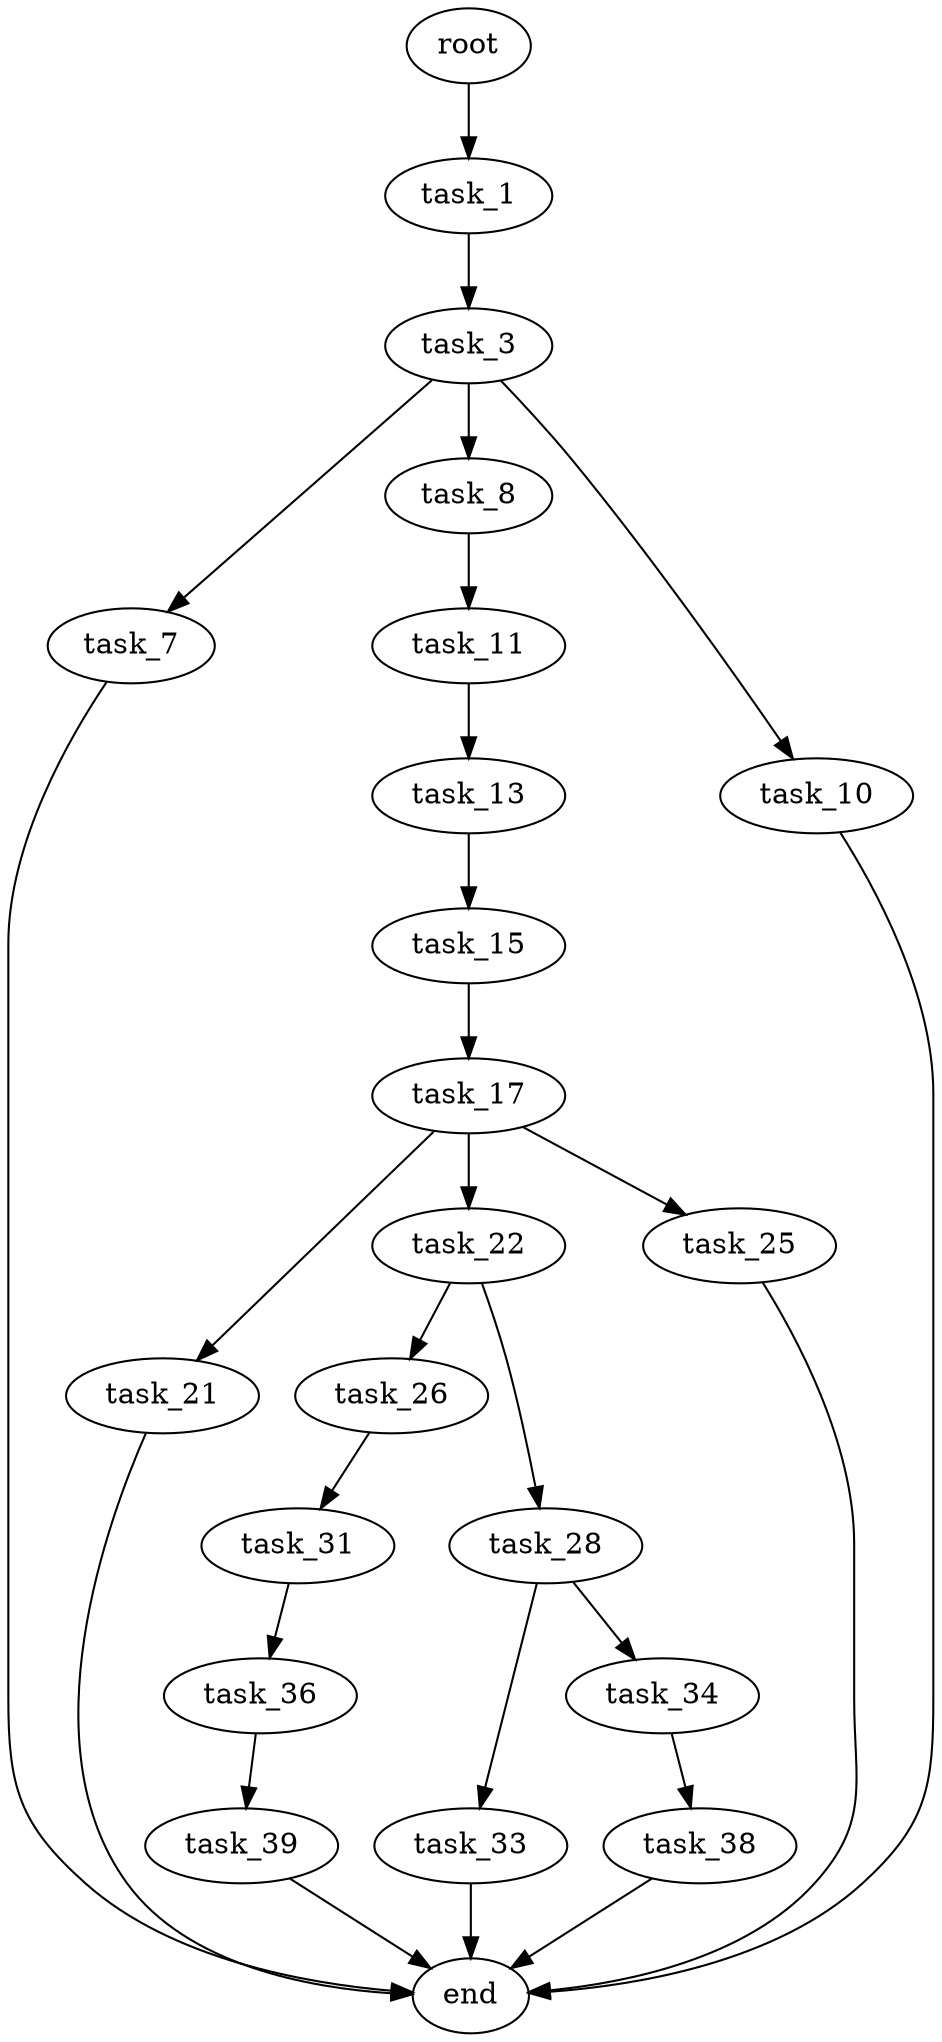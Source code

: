 digraph G {
  root [size="0.000000"];
  task_1 [size="549755813888.000000"];
  task_3 [size="25947850901.000000"];
  task_7 [size="3460701298.000000"];
  task_8 [size="6710101873.000000"];
  task_10 [size="7265738923.000000"];
  task_11 [size="8589934592.000000"];
  task_13 [size="729212910370.000000"];
  task_15 [size="20412100226.000000"];
  task_17 [size="46504840316.000000"];
  task_21 [size="4778224803.000000"];
  task_22 [size="396275873687.000000"];
  task_25 [size="549755813888.000000"];
  task_26 [size="558397825190.000000"];
  task_28 [size="1091859043011.000000"];
  task_31 [size="204440117967.000000"];
  task_33 [size="748891041326.000000"];
  task_34 [size="368293445632.000000"];
  task_36 [size="8589934592.000000"];
  task_38 [size="21935052595.000000"];
  task_39 [size="419402394571.000000"];
  end [size="0.000000"];

  root -> task_1 [size="1.000000"];
  task_1 -> task_3 [size="536870912.000000"];
  task_3 -> task_7 [size="33554432.000000"];
  task_3 -> task_8 [size="33554432.000000"];
  task_3 -> task_10 [size="33554432.000000"];
  task_7 -> end [size="1.000000"];
  task_8 -> task_11 [size="134217728.000000"];
  task_10 -> end [size="1.000000"];
  task_11 -> task_13 [size="33554432.000000"];
  task_13 -> task_15 [size="838860800.000000"];
  task_15 -> task_17 [size="411041792.000000"];
  task_17 -> task_21 [size="838860800.000000"];
  task_17 -> task_22 [size="838860800.000000"];
  task_17 -> task_25 [size="838860800.000000"];
  task_21 -> end [size="1.000000"];
  task_22 -> task_26 [size="679477248.000000"];
  task_22 -> task_28 [size="679477248.000000"];
  task_25 -> end [size="1.000000"];
  task_26 -> task_31 [size="679477248.000000"];
  task_28 -> task_33 [size="838860800.000000"];
  task_28 -> task_34 [size="838860800.000000"];
  task_31 -> task_36 [size="134217728.000000"];
  task_33 -> end [size="1.000000"];
  task_34 -> task_38 [size="411041792.000000"];
  task_36 -> task_39 [size="33554432.000000"];
  task_38 -> end [size="1.000000"];
  task_39 -> end [size="1.000000"];
}
